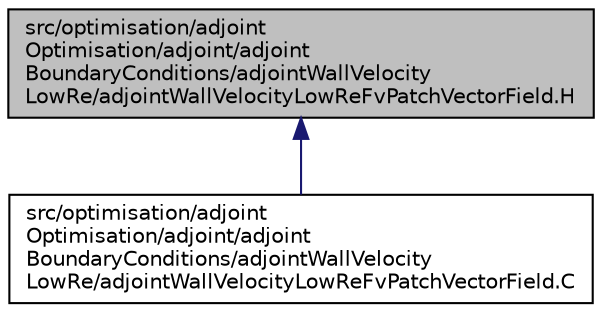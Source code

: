 digraph "src/optimisation/adjointOptimisation/adjoint/adjointBoundaryConditions/adjointWallVelocityLowRe/adjointWallVelocityLowReFvPatchVectorField.H"
{
  bgcolor="transparent";
  edge [fontname="Helvetica",fontsize="10",labelfontname="Helvetica",labelfontsize="10"];
  node [fontname="Helvetica",fontsize="10",shape=record];
  Node1 [label="src/optimisation/adjoint\lOptimisation/adjoint/adjoint\lBoundaryConditions/adjointWallVelocity\lLowRe/adjointWallVelocityLowReFvPatchVectorField.H",height=0.2,width=0.4,color="black", fillcolor="grey75", style="filled" fontcolor="black"];
  Node1 -> Node2 [dir="back",color="midnightblue",fontsize="10",style="solid",fontname="Helvetica"];
  Node2 [label="src/optimisation/adjoint\lOptimisation/adjoint/adjoint\lBoundaryConditions/adjointWallVelocity\lLowRe/adjointWallVelocityLowReFvPatchVectorField.C",height=0.2,width=0.4,color="black",URL="$adjointWallVelocityLowReFvPatchVectorField_8C.html"];
}
